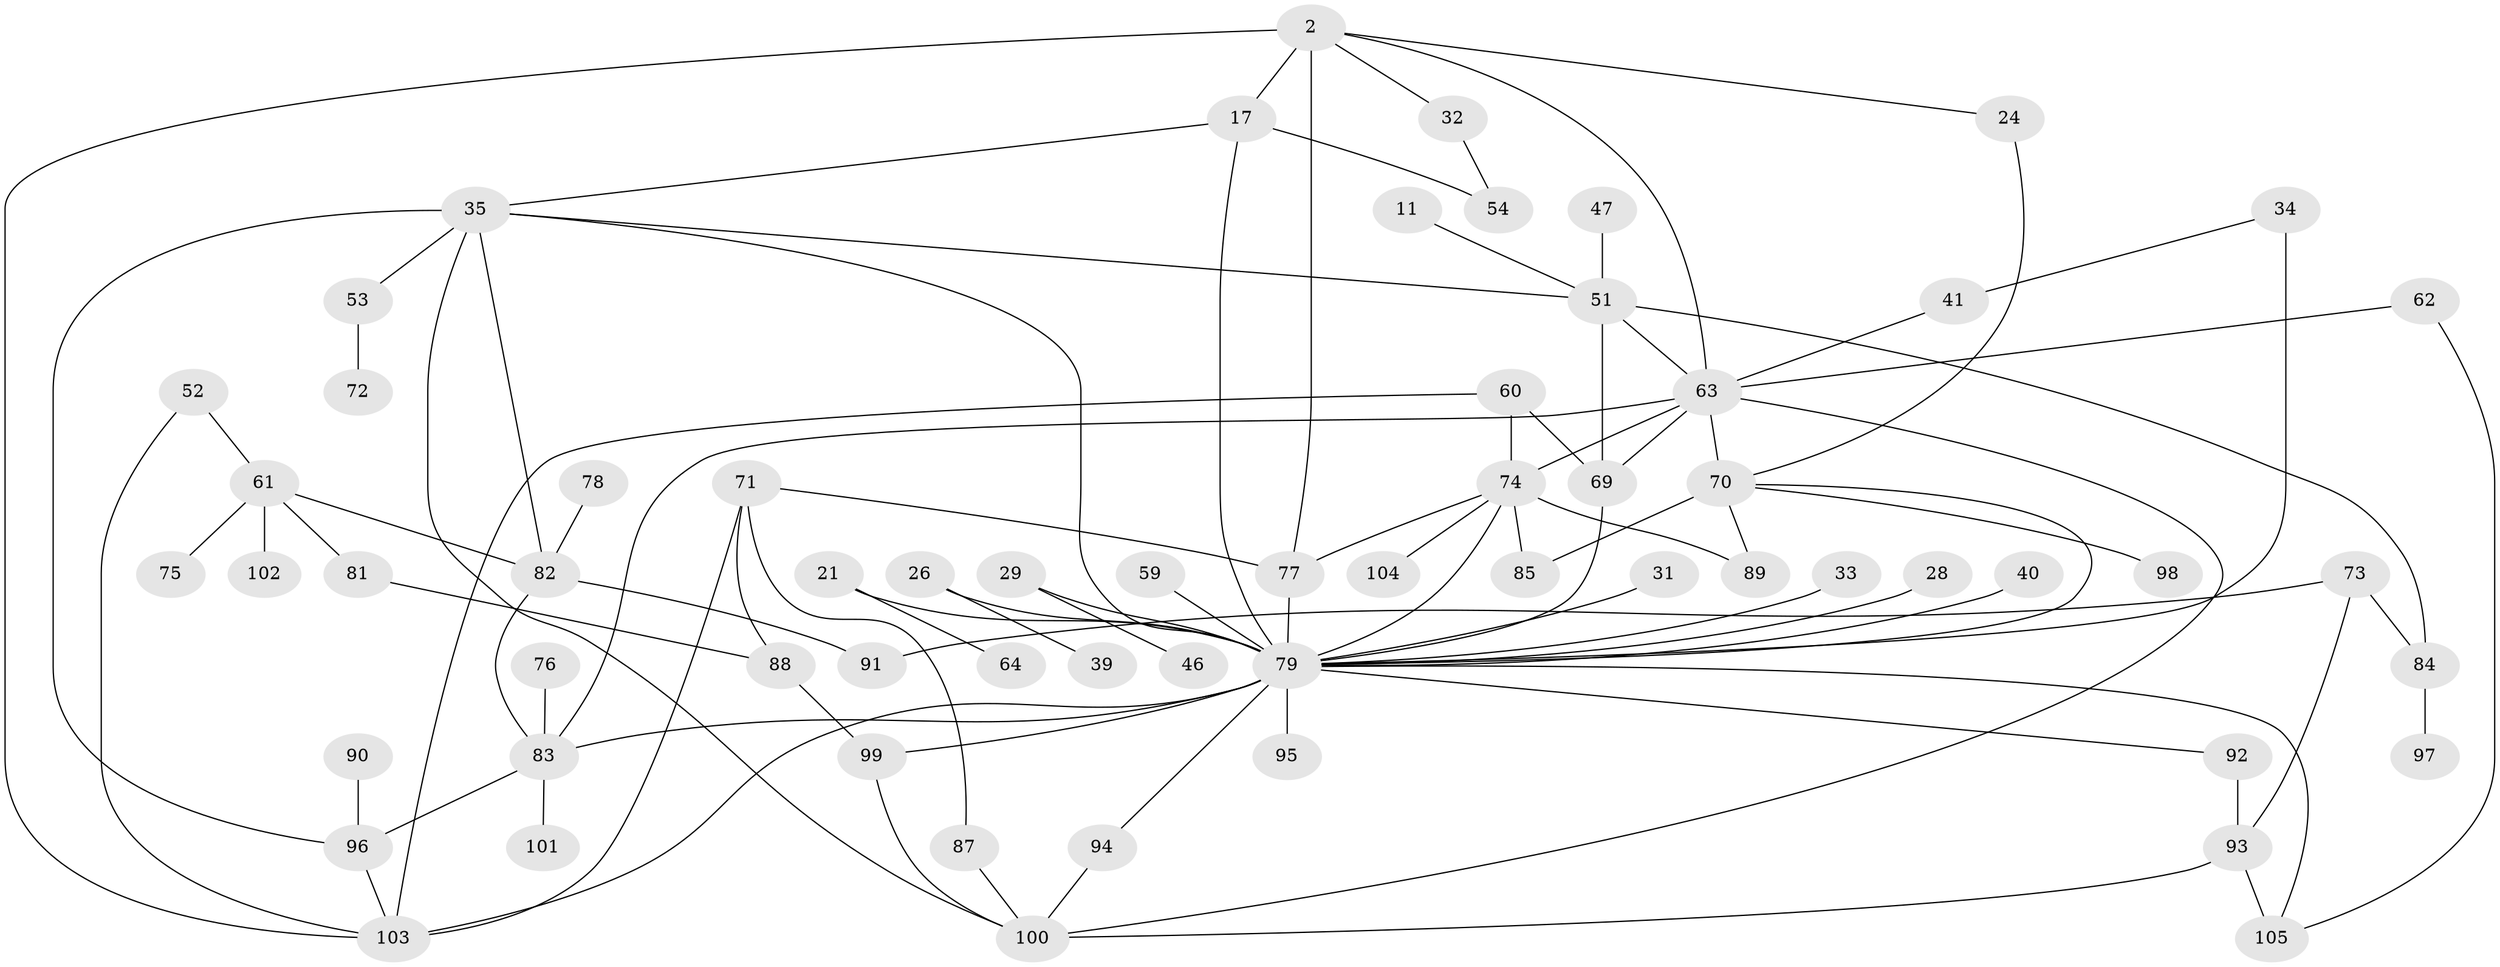 // original degree distribution, {5: 0.06666666666666667, 7: 0.01904761904761905, 6: 0.05714285714285714, 2: 0.34285714285714286, 3: 0.19047619047619047, 4: 0.10476190476190476, 8: 0.01904761904761905, 1: 0.2}
// Generated by graph-tools (version 1.1) at 2025/45/03/04/25 21:45:26]
// undirected, 63 vertices, 95 edges
graph export_dot {
graph [start="1"]
  node [color=gray90,style=filled];
  2;
  11;
  17 [super="+3"];
  21;
  24;
  26;
  28;
  29;
  31;
  32;
  33;
  34;
  35 [super="+4"];
  39;
  40;
  41;
  46;
  47;
  51 [super="+7"];
  52;
  53;
  54;
  59;
  60 [super="+15+36"];
  61 [super="+57"];
  62;
  63 [super="+38+44"];
  64;
  69 [super="+22+8"];
  70 [super="+43+66"];
  71;
  72;
  73;
  74 [super="+50+68+58"];
  75;
  76;
  77 [super="+48"];
  78;
  79 [super="+14+16+45"];
  81;
  82 [super="+49"];
  83 [super="+37"];
  84;
  85;
  87;
  88;
  89;
  90;
  91;
  92;
  93 [super="+67"];
  94;
  95;
  96 [super="+86"];
  97;
  98;
  99 [super="+56"];
  100 [super="+30"];
  101;
  102;
  103 [super="+80"];
  104;
  105;
  2 -- 24;
  2 -- 32;
  2 -- 17 [weight=2];
  2 -- 63;
  2 -- 103;
  2 -- 77;
  11 -- 51 [weight=2];
  17 -- 54;
  17 -- 35;
  17 -- 79;
  21 -- 64;
  21 -- 79;
  24 -- 70;
  26 -- 39;
  26 -- 79;
  28 -- 79;
  29 -- 46;
  29 -- 79;
  31 -- 79;
  32 -- 54;
  33 -- 79;
  34 -- 41;
  34 -- 79;
  35 -- 82;
  35 -- 51;
  35 -- 53;
  35 -- 79;
  35 -- 96;
  35 -- 100 [weight=2];
  40 -- 79;
  41 -- 63;
  47 -- 51;
  51 -- 84;
  51 -- 63;
  51 -- 69 [weight=2];
  52 -- 103;
  52 -- 61;
  53 -- 72;
  59 -- 79;
  60 -- 69;
  60 -- 103;
  60 -- 74;
  61 -- 75;
  61 -- 81;
  61 -- 82;
  61 -- 102;
  62 -- 105;
  62 -- 63;
  63 -- 69 [weight=2];
  63 -- 100 [weight=2];
  63 -- 83;
  63 -- 70 [weight=3];
  63 -- 74 [weight=2];
  69 -- 79;
  70 -- 85;
  70 -- 79;
  70 -- 89;
  70 -- 98;
  71 -- 87;
  71 -- 88;
  71 -- 103;
  71 -- 77;
  73 -- 84;
  73 -- 91;
  73 -- 93;
  74 -- 104;
  74 -- 77;
  74 -- 89;
  74 -- 85;
  74 -- 79;
  76 -- 83;
  77 -- 79;
  78 -- 82;
  79 -- 92;
  79 -- 83;
  79 -- 94;
  79 -- 95;
  79 -- 103 [weight=2];
  79 -- 105;
  79 -- 99;
  81 -- 88;
  82 -- 83;
  82 -- 91;
  83 -- 101;
  83 -- 96;
  84 -- 97;
  87 -- 100;
  88 -- 99;
  90 -- 96;
  92 -- 93;
  93 -- 105 [weight=2];
  93 -- 100;
  94 -- 100;
  96 -- 103 [weight=2];
  99 -- 100;
}
